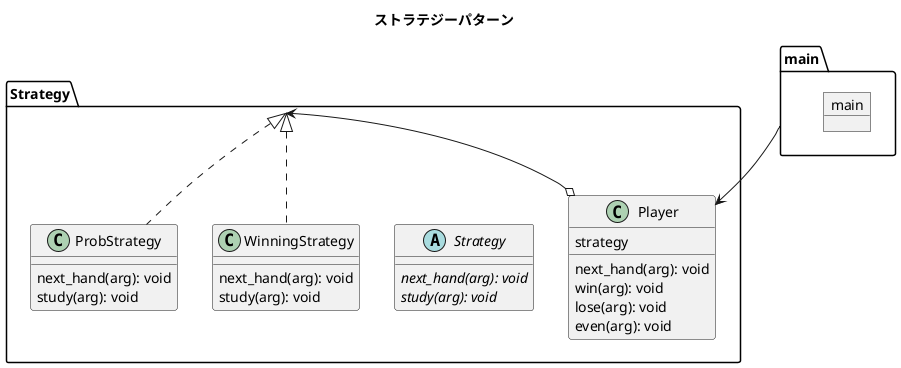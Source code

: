 @startuml

title ストラテジーパターン

package main {
    object main {
    }
    
}

package Strategy {
    ' 3つのインスタンスだけシングルトンでもつ。VOってやつ？
    ' class Hand{

    ' }
    class Player{
      strategy
      next_hand(arg): void
      win(arg): void
      lose(arg): void
      even(arg): void
    }
    abstract Strategy {
        {abstract} next_hand(arg): void
        {abstract} study(arg): void
    }

    class WinningStrategy {
        next_hand(arg): void
        study(arg): void
    }

    class ProbStrategy {
        next_hand(arg): void
        study(arg): void
    }
}
    main --> Player 
    Player o-right-> Strategy
    WinningStrategy .up.|> Strategy 
    ProbStrategy .up.|> Strategy 
    
    

@enduml
